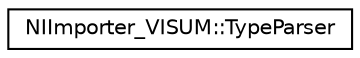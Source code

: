 digraph "Graphical Class Hierarchy"
{
  edge [fontname="Helvetica",fontsize="10",labelfontname="Helvetica",labelfontsize="10"];
  node [fontname="Helvetica",fontsize="10",shape=record];
  rankdir="LR";
  Node0 [label="NIImporter_VISUM::TypeParser",height=0.2,width=0.4,color="black", fillcolor="white", style="filled",URL="$dd/daa/struct_n_i_importer___v_i_s_u_m_1_1_type_parser.html",tooltip="A complete call description for parsing a single db. "];
}
